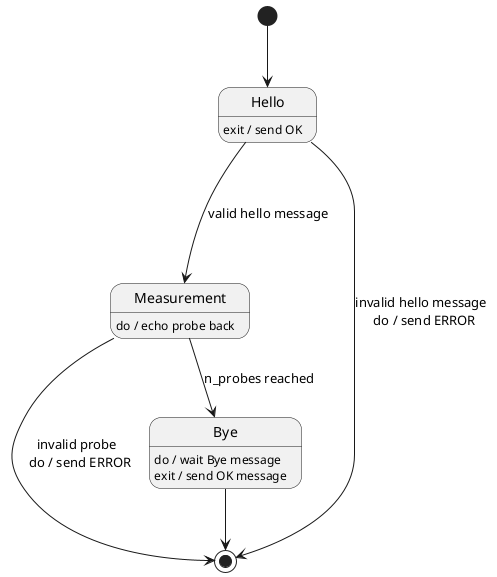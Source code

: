 @startuml server-states

[*] --> Hello
Hello ---> Measurement : valid hello message
Hello --> [*] : invalid hello message \n do / send ERROR

Hello : exit / send OK

Measurement --> [*] : invalid probe \n do / send ERROR
Measurement --> Bye : n_probes reached

Measurement : do / echo probe back

Bye --> [*]

Bye : do / wait Bye message
Bye : exit / send OK message

@enduml
